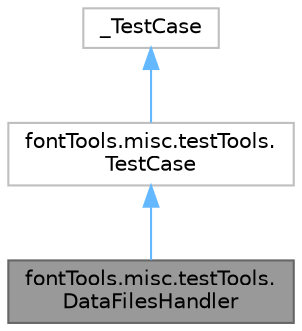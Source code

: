 digraph "fontTools.misc.testTools.DataFilesHandler"
{
 // LATEX_PDF_SIZE
  bgcolor="transparent";
  edge [fontname=Helvetica,fontsize=10,labelfontname=Helvetica,labelfontsize=10];
  node [fontname=Helvetica,fontsize=10,shape=box,height=0.2,width=0.4];
  Node1 [id="Node000001",label="fontTools.misc.testTools.\lDataFilesHandler",height=0.2,width=0.4,color="gray40", fillcolor="grey60", style="filled", fontcolor="black",tooltip=" "];
  Node2 -> Node1 [id="edge3_Node000001_Node000002",dir="back",color="steelblue1",style="solid",tooltip=" "];
  Node2 [id="Node000002",label="fontTools.misc.testTools.\lTestCase",height=0.2,width=0.4,color="grey75", fillcolor="white", style="filled",URL="$de/d55/classfontTools_1_1misc_1_1testTools_1_1TestCase.html",tooltip=" "];
  Node3 -> Node2 [id="edge4_Node000002_Node000003",dir="back",color="steelblue1",style="solid",tooltip=" "];
  Node3 [id="Node000003",label="_TestCase",height=0.2,width=0.4,color="grey75", fillcolor="white", style="filled",URL="$dd/dec/class__TestCase.html",tooltip=" "];
}
